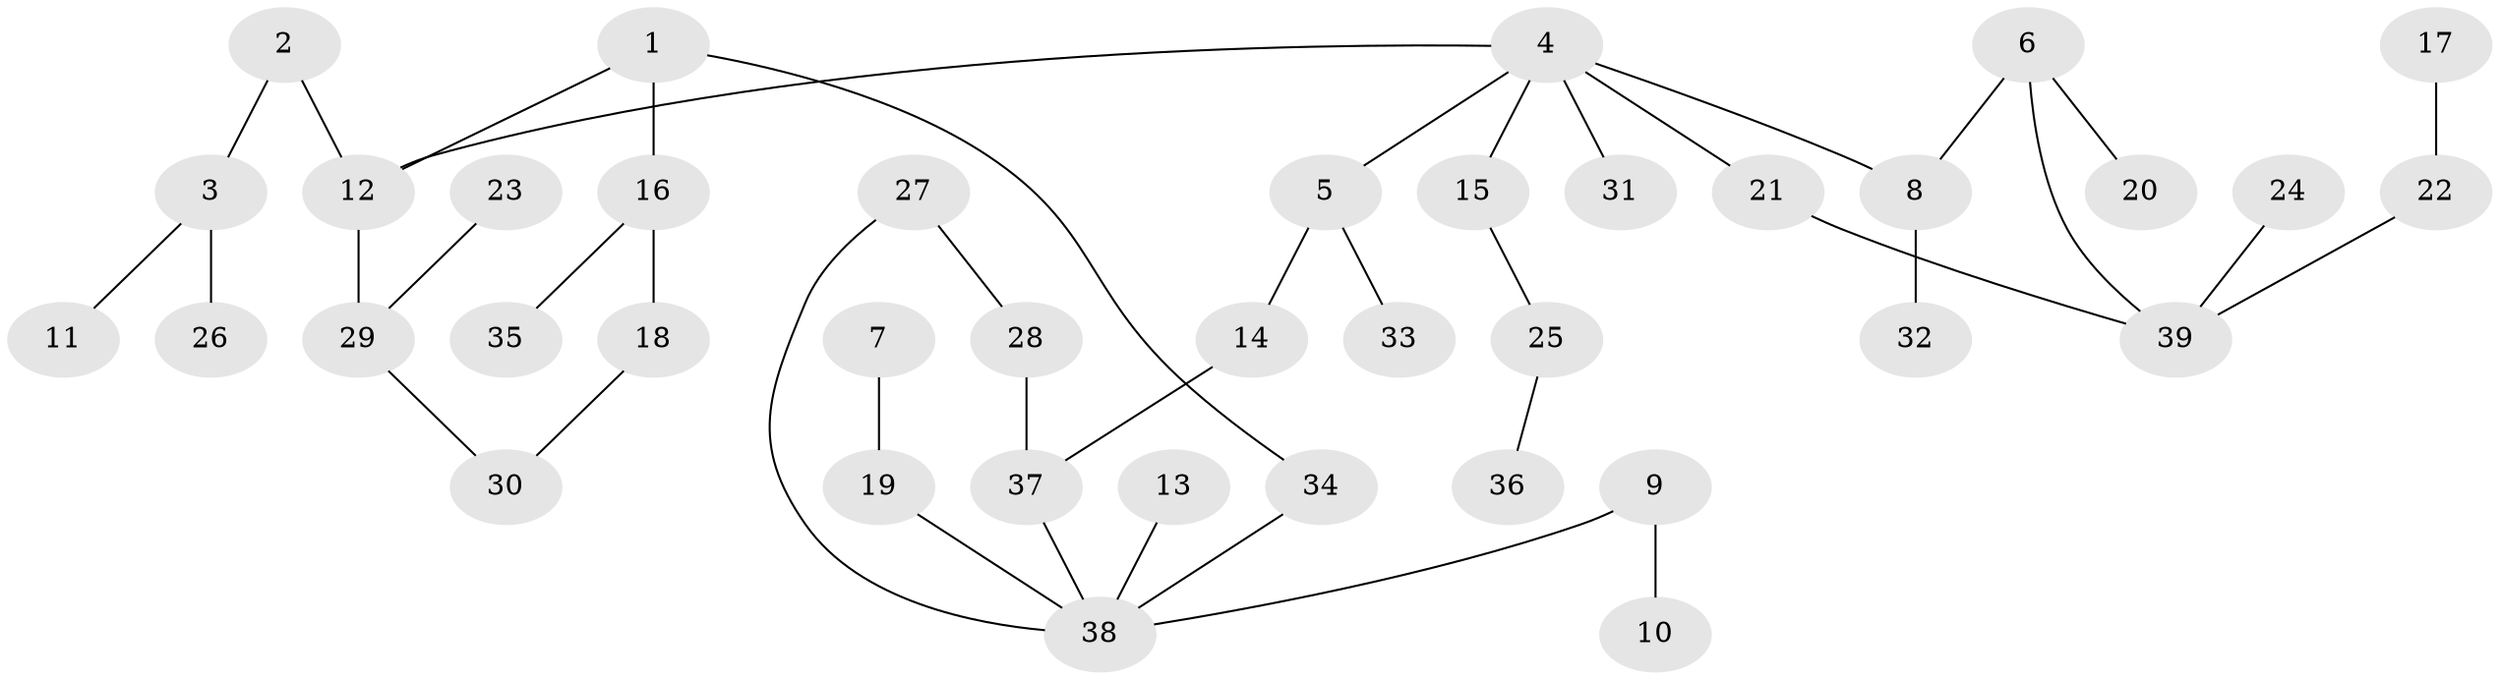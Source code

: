// original degree distribution, {3: 0.15384615384615385, 4: 0.08974358974358974, 6: 0.02564102564102564, 1: 0.47435897435897434, 5: 0.02564102564102564, 7: 0.01282051282051282, 2: 0.21794871794871795}
// Generated by graph-tools (version 1.1) at 2025/01/03/09/25 03:01:08]
// undirected, 39 vertices, 42 edges
graph export_dot {
graph [start="1"]
  node [color=gray90,style=filled];
  1;
  2;
  3;
  4;
  5;
  6;
  7;
  8;
  9;
  10;
  11;
  12;
  13;
  14;
  15;
  16;
  17;
  18;
  19;
  20;
  21;
  22;
  23;
  24;
  25;
  26;
  27;
  28;
  29;
  30;
  31;
  32;
  33;
  34;
  35;
  36;
  37;
  38;
  39;
  1 -- 12 [weight=1.0];
  1 -- 16 [weight=1.0];
  1 -- 34 [weight=1.0];
  2 -- 3 [weight=1.0];
  2 -- 12 [weight=1.0];
  3 -- 11 [weight=1.0];
  3 -- 26 [weight=1.0];
  4 -- 5 [weight=1.0];
  4 -- 8 [weight=1.0];
  4 -- 12 [weight=1.0];
  4 -- 15 [weight=1.0];
  4 -- 21 [weight=1.0];
  4 -- 31 [weight=1.0];
  5 -- 14 [weight=1.0];
  5 -- 33 [weight=1.0];
  6 -- 8 [weight=1.0];
  6 -- 20 [weight=1.0];
  6 -- 39 [weight=1.0];
  7 -- 19 [weight=1.0];
  8 -- 32 [weight=1.0];
  9 -- 10 [weight=1.0];
  9 -- 38 [weight=1.0];
  12 -- 29 [weight=1.0];
  13 -- 38 [weight=1.0];
  14 -- 37 [weight=1.0];
  15 -- 25 [weight=1.0];
  16 -- 18 [weight=1.0];
  16 -- 35 [weight=1.0];
  17 -- 22 [weight=1.0];
  18 -- 30 [weight=1.0];
  19 -- 38 [weight=1.0];
  21 -- 39 [weight=1.0];
  22 -- 39 [weight=1.0];
  23 -- 29 [weight=1.0];
  24 -- 39 [weight=1.0];
  25 -- 36 [weight=1.0];
  27 -- 28 [weight=1.0];
  27 -- 38 [weight=1.0];
  28 -- 37 [weight=1.0];
  29 -- 30 [weight=1.0];
  34 -- 38 [weight=1.0];
  37 -- 38 [weight=1.0];
}
